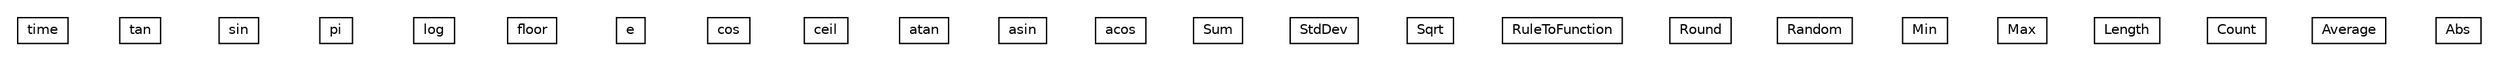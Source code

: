 #!/usr/local/bin/dot
#
# Class diagram 
# Generated by UMLGraph version R5_6_6-1-g9240c4 (http://www.umlgraph.org/)
#

digraph G {
	edge [fontname="Helvetica",fontsize=10,labelfontname="Helvetica",labelfontsize=10];
	node [fontname="Helvetica",fontsize=10,shape=plaintext];
	nodesep=0.25;
	ranksep=0.5;
	// jason.functions.time
	c2786 [label=<<table title="jason.functions.time" border="0" cellborder="1" cellspacing="0" cellpadding="2" port="p" href="./time.html">
		<tr><td><table border="0" cellspacing="0" cellpadding="1">
<tr><td align="center" balign="center"> time </td></tr>
		</table></td></tr>
		</table>>, URL="./time.html", fontname="Helvetica", fontcolor="black", fontsize=10.0];
	// jason.functions.tan
	c2787 [label=<<table title="jason.functions.tan" border="0" cellborder="1" cellspacing="0" cellpadding="2" port="p" href="./tan.html">
		<tr><td><table border="0" cellspacing="0" cellpadding="1">
<tr><td align="center" balign="center"> tan </td></tr>
		</table></td></tr>
		</table>>, URL="./tan.html", fontname="Helvetica", fontcolor="black", fontsize=10.0];
	// jason.functions.sin
	c2788 [label=<<table title="jason.functions.sin" border="0" cellborder="1" cellspacing="0" cellpadding="2" port="p" href="./sin.html">
		<tr><td><table border="0" cellspacing="0" cellpadding="1">
<tr><td align="center" balign="center"> sin </td></tr>
		</table></td></tr>
		</table>>, URL="./sin.html", fontname="Helvetica", fontcolor="black", fontsize=10.0];
	// jason.functions.pi
	c2789 [label=<<table title="jason.functions.pi" border="0" cellborder="1" cellspacing="0" cellpadding="2" port="p" href="./pi.html">
		<tr><td><table border="0" cellspacing="0" cellpadding="1">
<tr><td align="center" balign="center"> pi </td></tr>
		</table></td></tr>
		</table>>, URL="./pi.html", fontname="Helvetica", fontcolor="black", fontsize=10.0];
	// jason.functions.log
	c2790 [label=<<table title="jason.functions.log" border="0" cellborder="1" cellspacing="0" cellpadding="2" port="p" href="./log.html">
		<tr><td><table border="0" cellspacing="0" cellpadding="1">
<tr><td align="center" balign="center"> log </td></tr>
		</table></td></tr>
		</table>>, URL="./log.html", fontname="Helvetica", fontcolor="black", fontsize=10.0];
	// jason.functions.floor
	c2791 [label=<<table title="jason.functions.floor" border="0" cellborder="1" cellspacing="0" cellpadding="2" port="p" href="./floor.html">
		<tr><td><table border="0" cellspacing="0" cellpadding="1">
<tr><td align="center" balign="center"> floor </td></tr>
		</table></td></tr>
		</table>>, URL="./floor.html", fontname="Helvetica", fontcolor="black", fontsize=10.0];
	// jason.functions.e
	c2792 [label=<<table title="jason.functions.e" border="0" cellborder="1" cellspacing="0" cellpadding="2" port="p" href="./e.html">
		<tr><td><table border="0" cellspacing="0" cellpadding="1">
<tr><td align="center" balign="center"> e </td></tr>
		</table></td></tr>
		</table>>, URL="./e.html", fontname="Helvetica", fontcolor="black", fontsize=10.0];
	// jason.functions.cos
	c2793 [label=<<table title="jason.functions.cos" border="0" cellborder="1" cellspacing="0" cellpadding="2" port="p" href="./cos.html">
		<tr><td><table border="0" cellspacing="0" cellpadding="1">
<tr><td align="center" balign="center"> cos </td></tr>
		</table></td></tr>
		</table>>, URL="./cos.html", fontname="Helvetica", fontcolor="black", fontsize=10.0];
	// jason.functions.ceil
	c2794 [label=<<table title="jason.functions.ceil" border="0" cellborder="1" cellspacing="0" cellpadding="2" port="p" href="./ceil.html">
		<tr><td><table border="0" cellspacing="0" cellpadding="1">
<tr><td align="center" balign="center"> ceil </td></tr>
		</table></td></tr>
		</table>>, URL="./ceil.html", fontname="Helvetica", fontcolor="black", fontsize=10.0];
	// jason.functions.atan
	c2795 [label=<<table title="jason.functions.atan" border="0" cellborder="1" cellspacing="0" cellpadding="2" port="p" href="./atan.html">
		<tr><td><table border="0" cellspacing="0" cellpadding="1">
<tr><td align="center" balign="center"> atan </td></tr>
		</table></td></tr>
		</table>>, URL="./atan.html", fontname="Helvetica", fontcolor="black", fontsize=10.0];
	// jason.functions.asin
	c2796 [label=<<table title="jason.functions.asin" border="0" cellborder="1" cellspacing="0" cellpadding="2" port="p" href="./asin.html">
		<tr><td><table border="0" cellspacing="0" cellpadding="1">
<tr><td align="center" balign="center"> asin </td></tr>
		</table></td></tr>
		</table>>, URL="./asin.html", fontname="Helvetica", fontcolor="black", fontsize=10.0];
	// jason.functions.acos
	c2797 [label=<<table title="jason.functions.acos" border="0" cellborder="1" cellspacing="0" cellpadding="2" port="p" href="./acos.html">
		<tr><td><table border="0" cellspacing="0" cellpadding="1">
<tr><td align="center" balign="center"> acos </td></tr>
		</table></td></tr>
		</table>>, URL="./acos.html", fontname="Helvetica", fontcolor="black", fontsize=10.0];
	// jason.functions.Sum
	c2798 [label=<<table title="jason.functions.Sum" border="0" cellborder="1" cellspacing="0" cellpadding="2" port="p" href="./Sum.html">
		<tr><td><table border="0" cellspacing="0" cellpadding="1">
<tr><td align="center" balign="center"> Sum </td></tr>
		</table></td></tr>
		</table>>, URL="./Sum.html", fontname="Helvetica", fontcolor="black", fontsize=10.0];
	// jason.functions.StdDev
	c2799 [label=<<table title="jason.functions.StdDev" border="0" cellborder="1" cellspacing="0" cellpadding="2" port="p" href="./StdDev.html">
		<tr><td><table border="0" cellspacing="0" cellpadding="1">
<tr><td align="center" balign="center"> StdDev </td></tr>
		</table></td></tr>
		</table>>, URL="./StdDev.html", fontname="Helvetica", fontcolor="black", fontsize=10.0];
	// jason.functions.Sqrt
	c2800 [label=<<table title="jason.functions.Sqrt" border="0" cellborder="1" cellspacing="0" cellpadding="2" port="p" href="./Sqrt.html">
		<tr><td><table border="0" cellspacing="0" cellpadding="1">
<tr><td align="center" balign="center"> Sqrt </td></tr>
		</table></td></tr>
		</table>>, URL="./Sqrt.html", fontname="Helvetica", fontcolor="black", fontsize=10.0];
	// jason.functions.RuleToFunction
	c2801 [label=<<table title="jason.functions.RuleToFunction" border="0" cellborder="1" cellspacing="0" cellpadding="2" port="p" href="./RuleToFunction.html">
		<tr><td><table border="0" cellspacing="0" cellpadding="1">
<tr><td align="center" balign="center"> RuleToFunction </td></tr>
		</table></td></tr>
		</table>>, URL="./RuleToFunction.html", fontname="Helvetica", fontcolor="black", fontsize=10.0];
	// jason.functions.Round
	c2802 [label=<<table title="jason.functions.Round" border="0" cellborder="1" cellspacing="0" cellpadding="2" port="p" href="./Round.html">
		<tr><td><table border="0" cellspacing="0" cellpadding="1">
<tr><td align="center" balign="center"> Round </td></tr>
		</table></td></tr>
		</table>>, URL="./Round.html", fontname="Helvetica", fontcolor="black", fontsize=10.0];
	// jason.functions.Random
	c2803 [label=<<table title="jason.functions.Random" border="0" cellborder="1" cellspacing="0" cellpadding="2" port="p" href="./Random.html">
		<tr><td><table border="0" cellspacing="0" cellpadding="1">
<tr><td align="center" balign="center"> Random </td></tr>
		</table></td></tr>
		</table>>, URL="./Random.html", fontname="Helvetica", fontcolor="black", fontsize=10.0];
	// jason.functions.Min
	c2804 [label=<<table title="jason.functions.Min" border="0" cellborder="1" cellspacing="0" cellpadding="2" port="p" href="./Min.html">
		<tr><td><table border="0" cellspacing="0" cellpadding="1">
<tr><td align="center" balign="center"> Min </td></tr>
		</table></td></tr>
		</table>>, URL="./Min.html", fontname="Helvetica", fontcolor="black", fontsize=10.0];
	// jason.functions.Max
	c2805 [label=<<table title="jason.functions.Max" border="0" cellborder="1" cellspacing="0" cellpadding="2" port="p" href="./Max.html">
		<tr><td><table border="0" cellspacing="0" cellpadding="1">
<tr><td align="center" balign="center"> Max </td></tr>
		</table></td></tr>
		</table>>, URL="./Max.html", fontname="Helvetica", fontcolor="black", fontsize=10.0];
	// jason.functions.Length
	c2806 [label=<<table title="jason.functions.Length" border="0" cellborder="1" cellspacing="0" cellpadding="2" port="p" href="./Length.html">
		<tr><td><table border="0" cellspacing="0" cellpadding="1">
<tr><td align="center" balign="center"> Length </td></tr>
		</table></td></tr>
		</table>>, URL="./Length.html", fontname="Helvetica", fontcolor="black", fontsize=10.0];
	// jason.functions.Count
	c2807 [label=<<table title="jason.functions.Count" border="0" cellborder="1" cellspacing="0" cellpadding="2" port="p" href="./Count.html">
		<tr><td><table border="0" cellspacing="0" cellpadding="1">
<tr><td align="center" balign="center"> Count </td></tr>
		</table></td></tr>
		</table>>, URL="./Count.html", fontname="Helvetica", fontcolor="black", fontsize=10.0];
	// jason.functions.Average
	c2808 [label=<<table title="jason.functions.Average" border="0" cellborder="1" cellspacing="0" cellpadding="2" port="p" href="./Average.html">
		<tr><td><table border="0" cellspacing="0" cellpadding="1">
<tr><td align="center" balign="center"> Average </td></tr>
		</table></td></tr>
		</table>>, URL="./Average.html", fontname="Helvetica", fontcolor="black", fontsize=10.0];
	// jason.functions.Abs
	c2809 [label=<<table title="jason.functions.Abs" border="0" cellborder="1" cellspacing="0" cellpadding="2" port="p" href="./Abs.html">
		<tr><td><table border="0" cellspacing="0" cellpadding="1">
<tr><td align="center" balign="center"> Abs </td></tr>
		</table></td></tr>
		</table>>, URL="./Abs.html", fontname="Helvetica", fontcolor="black", fontsize=10.0];
}

